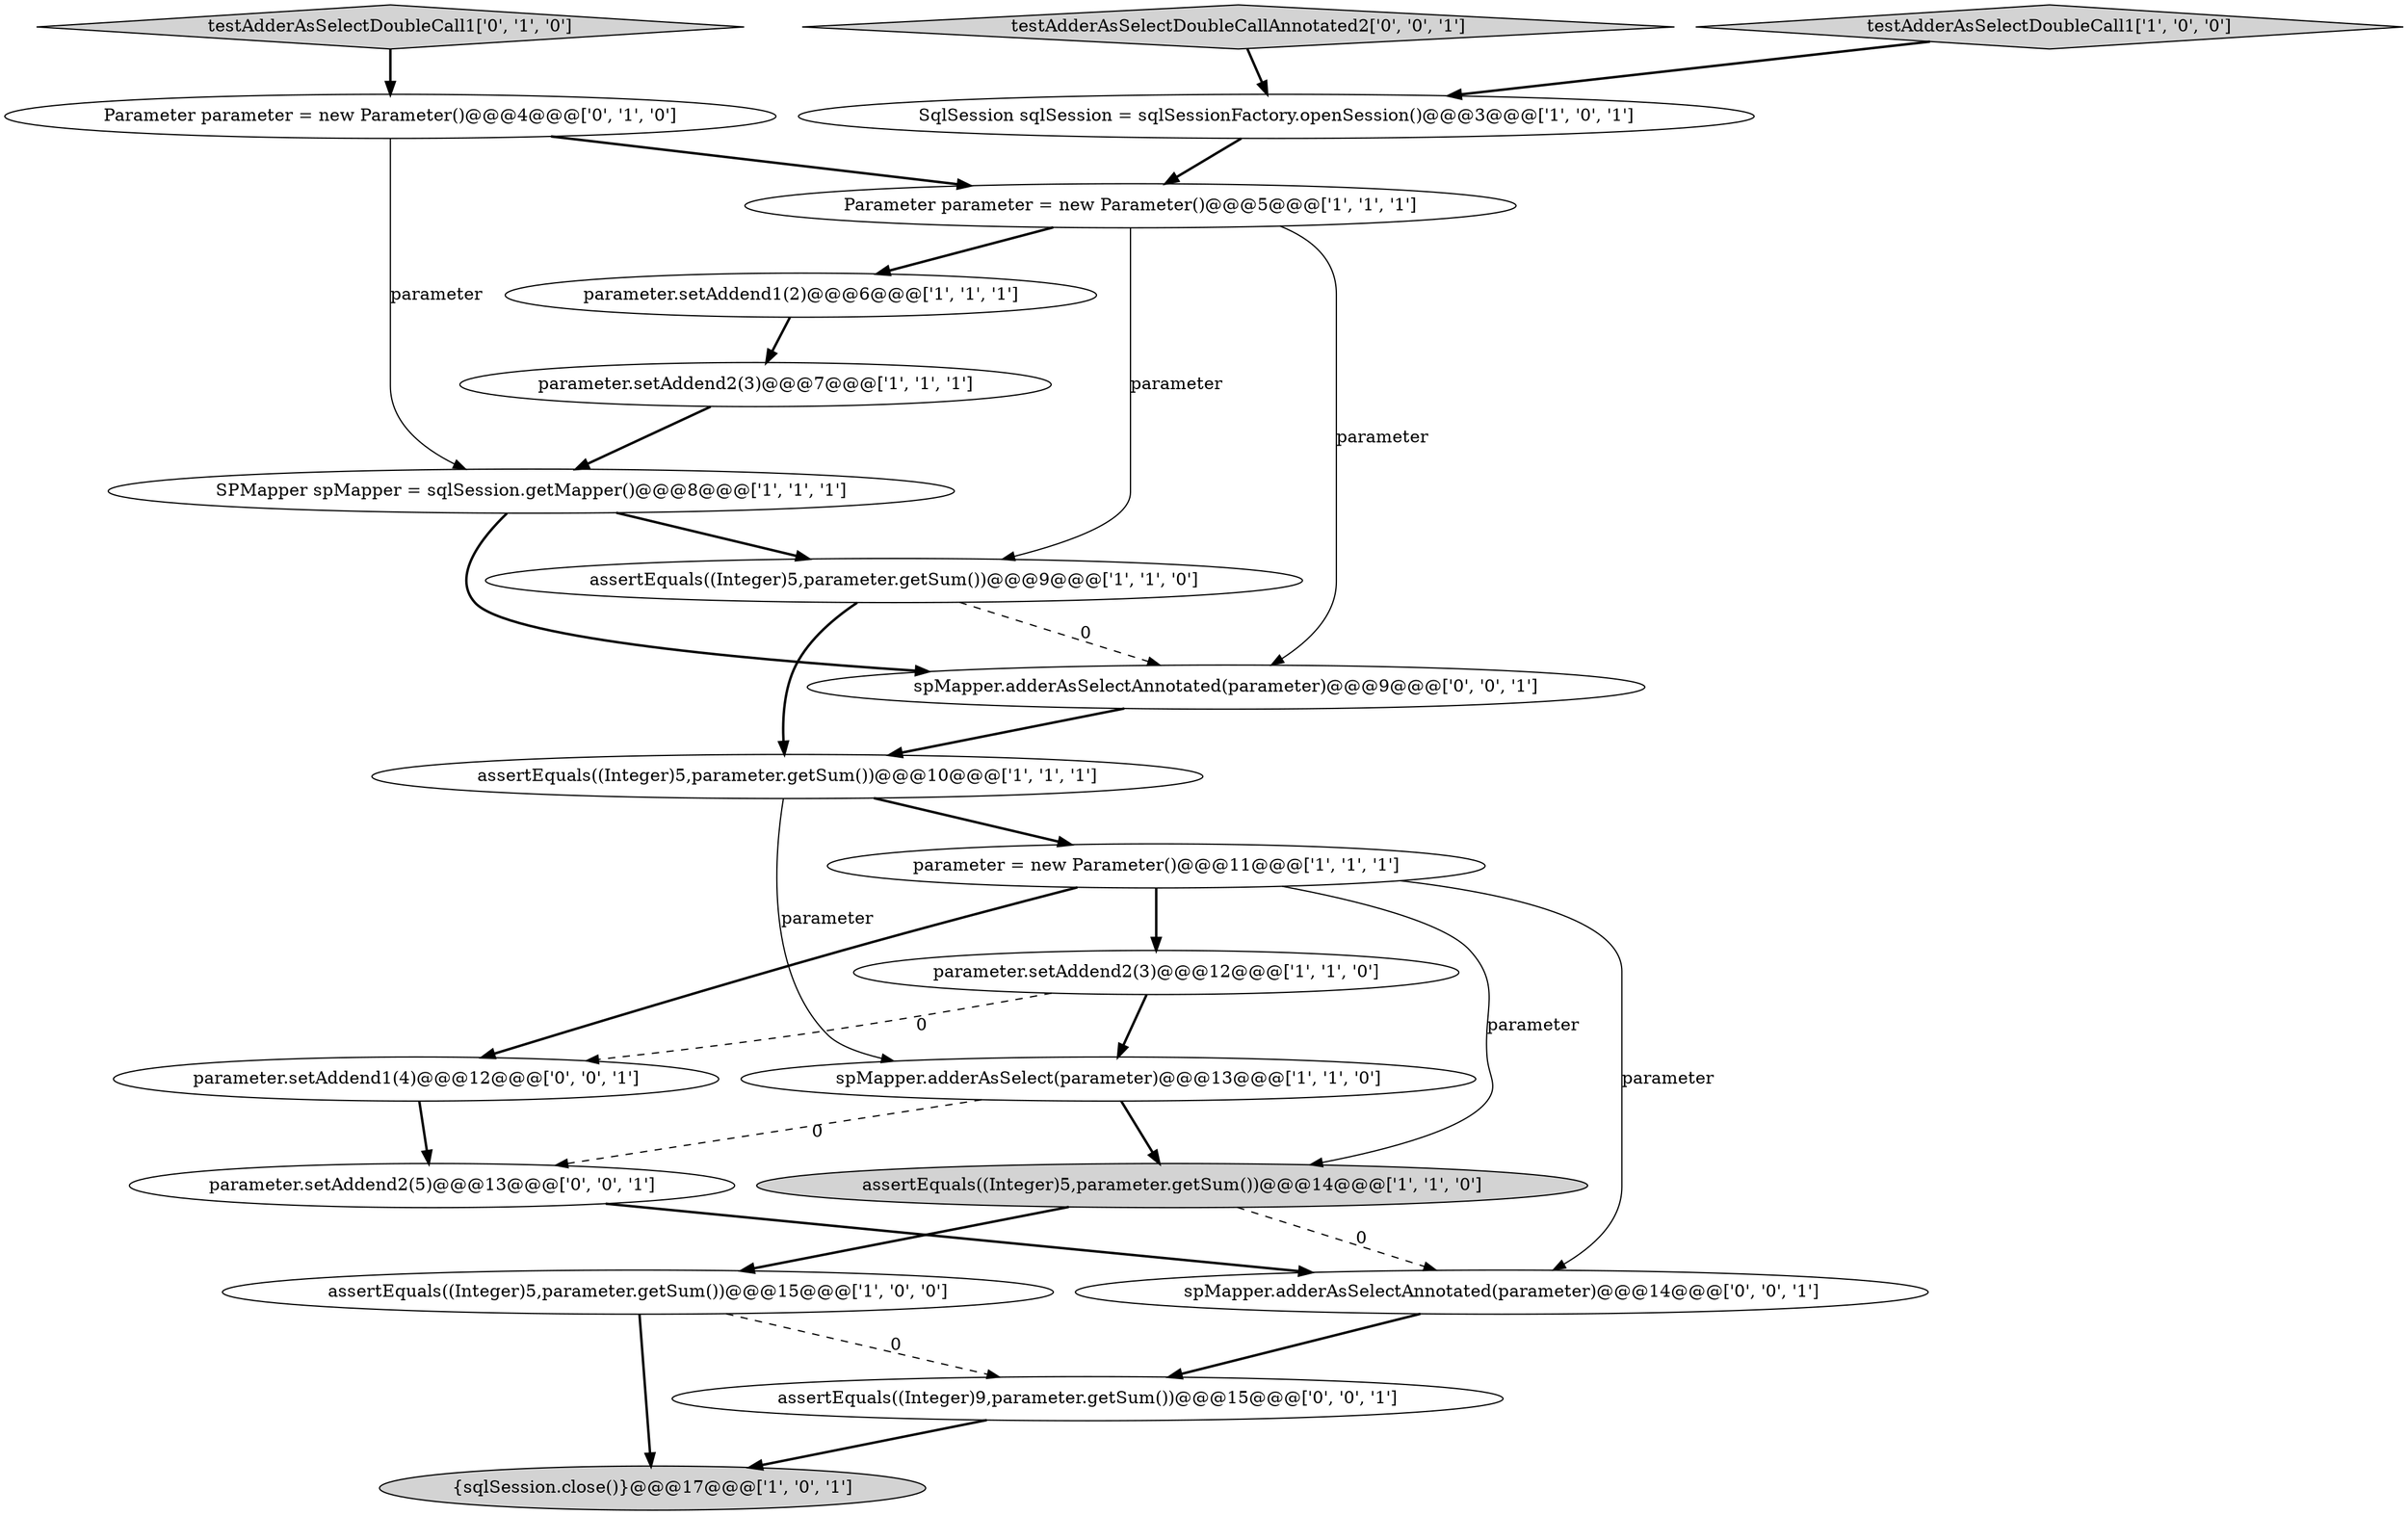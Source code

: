 digraph {
17 [style = filled, label = "parameter.setAddend2(5)@@@13@@@['0', '0', '1']", fillcolor = white, shape = ellipse image = "AAA0AAABBB3BBB"];
15 [style = filled, label = "Parameter parameter = new Parameter()@@@4@@@['0', '1', '0']", fillcolor = white, shape = ellipse image = "AAA0AAABBB2BBB"];
3 [style = filled, label = "parameter.setAddend2(3)@@@12@@@['1', '1', '0']", fillcolor = white, shape = ellipse image = "AAA0AAABBB1BBB"];
18 [style = filled, label = "assertEquals((Integer)9,parameter.getSum())@@@15@@@['0', '0', '1']", fillcolor = white, shape = ellipse image = "AAA0AAABBB3BBB"];
7 [style = filled, label = "SqlSession sqlSession = sqlSessionFactory.openSession()@@@3@@@['1', '0', '1']", fillcolor = white, shape = ellipse image = "AAA0AAABBB1BBB"];
13 [style = filled, label = "assertEquals((Integer)5,parameter.getSum())@@@14@@@['1', '1', '0']", fillcolor = lightgray, shape = ellipse image = "AAA0AAABBB1BBB"];
16 [style = filled, label = "parameter.setAddend1(4)@@@12@@@['0', '0', '1']", fillcolor = white, shape = ellipse image = "AAA0AAABBB3BBB"];
9 [style = filled, label = "Parameter parameter = new Parameter()@@@5@@@['1', '1', '1']", fillcolor = white, shape = ellipse image = "AAA0AAABBB1BBB"];
19 [style = filled, label = "spMapper.adderAsSelectAnnotated(parameter)@@@14@@@['0', '0', '1']", fillcolor = white, shape = ellipse image = "AAA0AAABBB3BBB"];
0 [style = filled, label = "parameter.setAddend1(2)@@@6@@@['1', '1', '1']", fillcolor = white, shape = ellipse image = "AAA0AAABBB1BBB"];
10 [style = filled, label = "testAdderAsSelectDoubleCall1['1', '0', '0']", fillcolor = lightgray, shape = diamond image = "AAA0AAABBB1BBB"];
2 [style = filled, label = "spMapper.adderAsSelect(parameter)@@@13@@@['1', '1', '0']", fillcolor = white, shape = ellipse image = "AAA0AAABBB1BBB"];
11 [style = filled, label = "parameter = new Parameter()@@@11@@@['1', '1', '1']", fillcolor = white, shape = ellipse image = "AAA0AAABBB1BBB"];
6 [style = filled, label = "SPMapper spMapper = sqlSession.getMapper()@@@8@@@['1', '1', '1']", fillcolor = white, shape = ellipse image = "AAA0AAABBB1BBB"];
5 [style = filled, label = "assertEquals((Integer)5,parameter.getSum())@@@9@@@['1', '1', '0']", fillcolor = white, shape = ellipse image = "AAA0AAABBB1BBB"];
14 [style = filled, label = "testAdderAsSelectDoubleCall1['0', '1', '0']", fillcolor = lightgray, shape = diamond image = "AAA0AAABBB2BBB"];
20 [style = filled, label = "spMapper.adderAsSelectAnnotated(parameter)@@@9@@@['0', '0', '1']", fillcolor = white, shape = ellipse image = "AAA0AAABBB3BBB"];
12 [style = filled, label = "assertEquals((Integer)5,parameter.getSum())@@@10@@@['1', '1', '1']", fillcolor = white, shape = ellipse image = "AAA0AAABBB1BBB"];
1 [style = filled, label = "parameter.setAddend2(3)@@@7@@@['1', '1', '1']", fillcolor = white, shape = ellipse image = "AAA0AAABBB1BBB"];
8 [style = filled, label = "assertEquals((Integer)5,parameter.getSum())@@@15@@@['1', '0', '0']", fillcolor = white, shape = ellipse image = "AAA0AAABBB1BBB"];
21 [style = filled, label = "testAdderAsSelectDoubleCallAnnotated2['0', '0', '1']", fillcolor = lightgray, shape = diamond image = "AAA0AAABBB3BBB"];
4 [style = filled, label = "{sqlSession.close()}@@@17@@@['1', '0', '1']", fillcolor = lightgray, shape = ellipse image = "AAA0AAABBB1BBB"];
11->16 [style = bold, label=""];
19->18 [style = bold, label=""];
9->0 [style = bold, label=""];
9->20 [style = solid, label="parameter"];
12->11 [style = bold, label=""];
16->17 [style = bold, label=""];
13->19 [style = dashed, label="0"];
2->17 [style = dashed, label="0"];
10->7 [style = bold, label=""];
17->19 [style = bold, label=""];
12->2 [style = solid, label="parameter"];
5->20 [style = dashed, label="0"];
2->13 [style = bold, label=""];
7->9 [style = bold, label=""];
6->20 [style = bold, label=""];
6->5 [style = bold, label=""];
1->6 [style = bold, label=""];
11->19 [style = solid, label="parameter"];
18->4 [style = bold, label=""];
3->2 [style = bold, label=""];
5->12 [style = bold, label=""];
11->3 [style = bold, label=""];
15->9 [style = bold, label=""];
0->1 [style = bold, label=""];
20->12 [style = bold, label=""];
11->13 [style = solid, label="parameter"];
21->7 [style = bold, label=""];
8->18 [style = dashed, label="0"];
14->15 [style = bold, label=""];
8->4 [style = bold, label=""];
13->8 [style = bold, label=""];
15->6 [style = solid, label="parameter"];
9->5 [style = solid, label="parameter"];
3->16 [style = dashed, label="0"];
}
